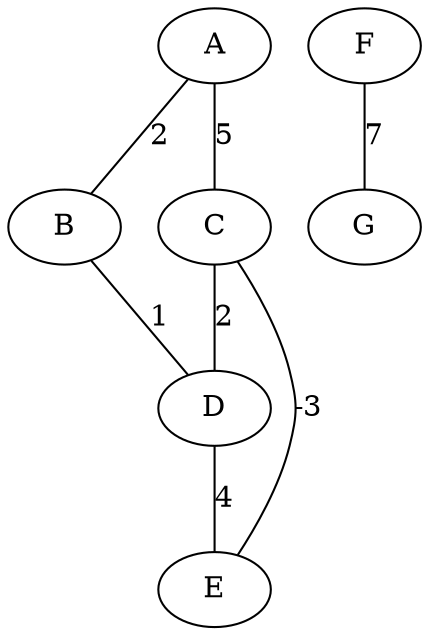 graph G {
    A -- B [weight=2,   label=2]
    A -- C [weight=5, label=5]
    B -- D [weight=1,   label=1]
    C -- D [weight=2,   label=2]
    C -- E [weight=-3,  label="-3"]
    D -- E [weight=4,   label=4]
    F -- G [weight=7,   label=7]
}